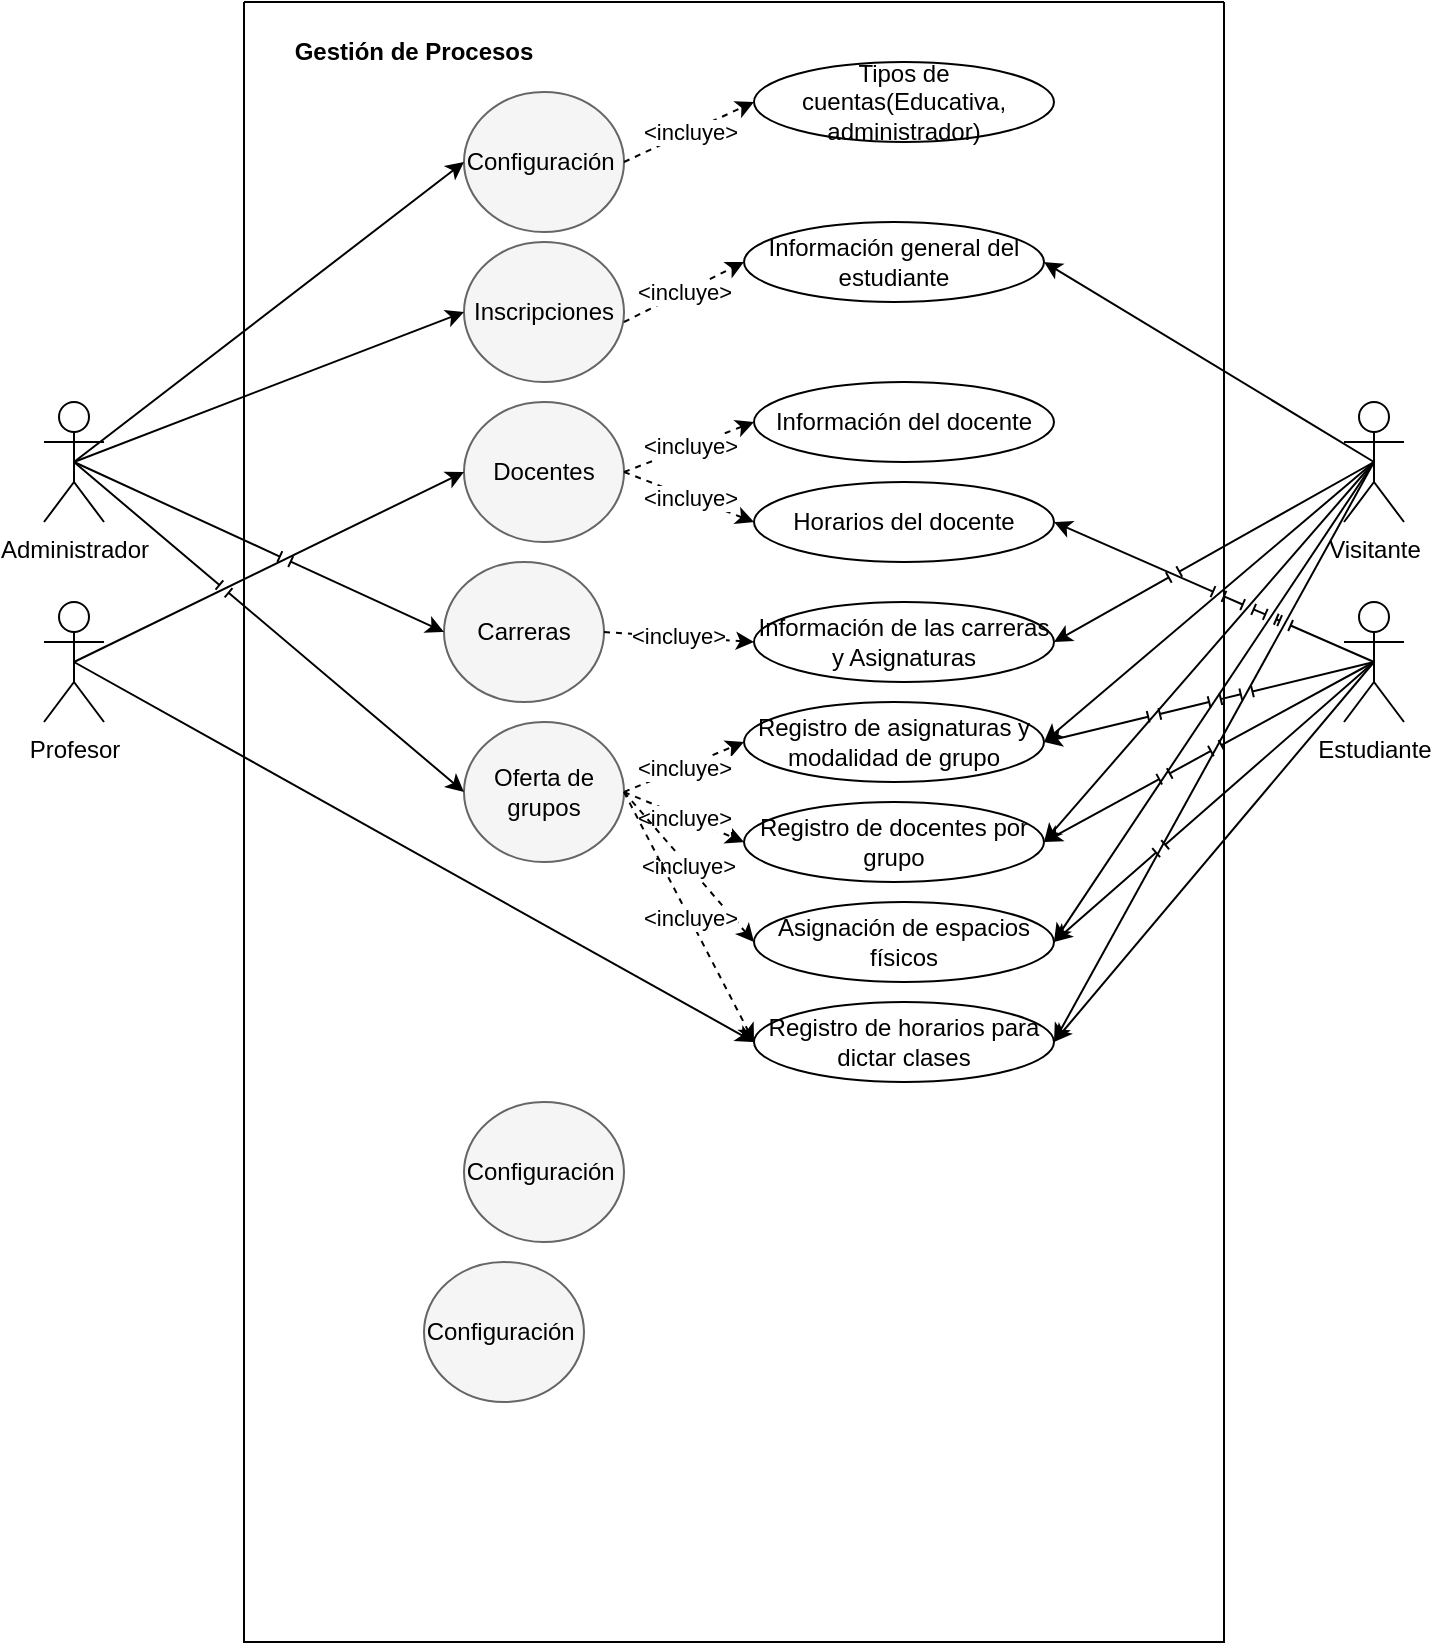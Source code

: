 <mxfile version="20.5.3" type="github">
  <diagram id="wk9G49RxcnoVOnsU51YZ" name="Ingenieria de software">
    <mxGraphModel dx="1085" dy="615" grid="1" gridSize="10" guides="1" tooltips="1" connect="1" arrows="1" fold="1" page="1" pageScale="1" pageWidth="827" pageHeight="1169" math="0" shadow="0">
      <root>
        <mxCell id="0" />
        <mxCell id="1" parent="0" />
        <mxCell id="nI-esKSOfCK_z1l074qF-1" value="" style="swimlane;startSize=0;" vertex="1" parent="1">
          <mxGeometry x="200" y="150" width="490" height="820" as="geometry" />
        </mxCell>
        <mxCell id="nI-esKSOfCK_z1l074qF-12" value="" style="ellipse;whiteSpace=wrap;html=1;fillColor=#f5f5f5;fontColor=#333333;strokeColor=#666666;" vertex="1" parent="nI-esKSOfCK_z1l074qF-1">
          <mxGeometry x="110" y="45" width="80" height="70" as="geometry" />
        </mxCell>
        <mxCell id="nI-esKSOfCK_z1l074qF-13" value="Configuración&amp;nbsp;" style="text;html=1;strokeColor=none;fillColor=none;align=center;verticalAlign=middle;whiteSpace=wrap;rounded=0;" vertex="1" parent="nI-esKSOfCK_z1l074qF-1">
          <mxGeometry x="120" y="65" width="60" height="30" as="geometry" />
        </mxCell>
        <mxCell id="nI-esKSOfCK_z1l074qF-19" value="Tipos de cuentas(Educativa, administrador)" style="ellipse;whiteSpace=wrap;html=1;" vertex="1" parent="nI-esKSOfCK_z1l074qF-1">
          <mxGeometry x="255" y="30" width="150" height="40" as="geometry" />
        </mxCell>
        <mxCell id="nI-esKSOfCK_z1l074qF-18" value="&amp;lt;incluye&amp;gt;" style="endArrow=classic;html=1;rounded=0;jumpStyle=line;horizontal=1;dashed=1;exitX=1;exitY=0.5;exitDx=0;exitDy=0;entryX=0;entryY=0.5;entryDx=0;entryDy=0;" edge="1" parent="nI-esKSOfCK_z1l074qF-1" source="nI-esKSOfCK_z1l074qF-12" target="nI-esKSOfCK_z1l074qF-19">
          <mxGeometry width="50" height="50" relative="1" as="geometry">
            <mxPoint x="215" y="330" as="sourcePoint" />
            <mxPoint x="265" y="280" as="targetPoint" />
          </mxGeometry>
        </mxCell>
        <mxCell id="nI-esKSOfCK_z1l074qF-22" value="" style="ellipse;whiteSpace=wrap;html=1;fillColor=#f5f5f5;fontColor=#333333;strokeColor=#666666;" vertex="1" parent="nI-esKSOfCK_z1l074qF-1">
          <mxGeometry x="110" y="120" width="80" height="70" as="geometry" />
        </mxCell>
        <mxCell id="nI-esKSOfCK_z1l074qF-23" value="Inscripciones" style="text;html=1;strokeColor=none;fillColor=none;align=center;verticalAlign=middle;whiteSpace=wrap;rounded=0;" vertex="1" parent="nI-esKSOfCK_z1l074qF-1">
          <mxGeometry x="120" y="140" width="60" height="30" as="geometry" />
        </mxCell>
        <mxCell id="nI-esKSOfCK_z1l074qF-24" value="" style="ellipse;whiteSpace=wrap;html=1;fillColor=#f5f5f5;fontColor=#333333;strokeColor=#666666;" vertex="1" parent="nI-esKSOfCK_z1l074qF-1">
          <mxGeometry x="100" y="280" width="80" height="70" as="geometry" />
        </mxCell>
        <mxCell id="nI-esKSOfCK_z1l074qF-25" value="Carreras" style="text;html=1;strokeColor=none;fillColor=none;align=center;verticalAlign=middle;whiteSpace=wrap;rounded=0;" vertex="1" parent="nI-esKSOfCK_z1l074qF-1">
          <mxGeometry x="110" y="300" width="60" height="30" as="geometry" />
        </mxCell>
        <mxCell id="nI-esKSOfCK_z1l074qF-28" value="" style="ellipse;whiteSpace=wrap;html=1;fillColor=#f5f5f5;fontColor=#333333;strokeColor=#666666;" vertex="1" parent="nI-esKSOfCK_z1l074qF-1">
          <mxGeometry x="110" y="200" width="80" height="70" as="geometry" />
        </mxCell>
        <mxCell id="nI-esKSOfCK_z1l074qF-29" value="Docentes" style="text;html=1;strokeColor=none;fillColor=none;align=center;verticalAlign=middle;whiteSpace=wrap;rounded=0;" vertex="1" parent="nI-esKSOfCK_z1l074qF-1">
          <mxGeometry x="120" y="220" width="60" height="30" as="geometry" />
        </mxCell>
        <mxCell id="nI-esKSOfCK_z1l074qF-31" value="Información general del estudiante" style="ellipse;whiteSpace=wrap;html=1;" vertex="1" parent="nI-esKSOfCK_z1l074qF-1">
          <mxGeometry x="250" y="110" width="150" height="40" as="geometry" />
        </mxCell>
        <mxCell id="nI-esKSOfCK_z1l074qF-32" value="&amp;lt;incluye&amp;gt;" style="endArrow=classic;html=1;rounded=0;jumpStyle=line;horizontal=1;dashed=1;exitX=1;exitY=0.5;exitDx=0;exitDy=0;entryX=0;entryY=0.5;entryDx=0;entryDy=0;" edge="1" parent="nI-esKSOfCK_z1l074qF-1" target="nI-esKSOfCK_z1l074qF-31">
          <mxGeometry width="50" height="50" relative="1" as="geometry">
            <mxPoint x="190" y="160" as="sourcePoint" />
            <mxPoint x="65" y="210" as="targetPoint" />
          </mxGeometry>
        </mxCell>
        <mxCell id="nI-esKSOfCK_z1l074qF-36" value="Información del docente&lt;span style=&quot;color: rgba(0, 0, 0, 0); font-family: monospace; font-size: 0px; text-align: start;&quot;&gt;%3CmxGraphModel%3E%3Croot%3E%3CmxCell%20id%3D%220%22%2F%3E%3CmxCell%20id%3D%221%22%20parent%3D%220%22%2F%3E%3CmxCell%20id%3D%222%22%20value%3D%22Tipos%20de%20cuentas(Educativa%2C%20administrador)%22%20style%3D%22ellipse%3BwhiteSpace%3Dwrap%3Bhtml%3D1%3B%22%20vertex%3D%221%22%20parent%3D%221%22%3E%3CmxGeometry%20x%3D%22420%22%20y%3D%22190%22%20width%3D%22150%22%20height%3D%2240%22%20as%3D%22geometry%22%2F%3E%3C%2FmxCell%3E%3CmxCell%20id%3D%223%22%20value%3D%22%26amp%3Blt%3Bincluye%26amp%3Bgt%3B%22%20style%3D%22endArrow%3Dclassic%3Bhtml%3D1%3Brounded%3D0%3BjumpStyle%3Dline%3Bhorizontal%3D1%3Bdashed%3D1%3BexitX%3D1%3BexitY%3D0.5%3BexitDx%3D0%3BexitDy%3D0%3BentryX%3D0%3BentryY%3D0.5%3BentryDx%3D0%3BentryDy%3D0%3B%22%20edge%3D%221%22%20target%3D%222%22%20parent%3D%221%22%3E%3CmxGeometry%20width%3D%2250%22%20height%3D%2250%22%20relative%3D%221%22%20as%3D%22geometry%22%3E%3CmxPoint%20x%3D%22355%22%20y%3D%22240%22%20as%3D%22sourcePoint%22%2F%3E%3CmxPoint%20x%3D%22230%22%20y%3D%22290%22%20as%3D%22targetPoint%22%2F%3E%3C%2FmxGeometry%3E%3C%2FmxCell%3E%3C%2Froot%3E%3C%2FmxGraphModel%3E&lt;/span&gt;" style="ellipse;whiteSpace=wrap;html=1;" vertex="1" parent="nI-esKSOfCK_z1l074qF-1">
          <mxGeometry x="255" y="190" width="150" height="40" as="geometry" />
        </mxCell>
        <mxCell id="nI-esKSOfCK_z1l074qF-37" value="&amp;lt;incluye&amp;gt;" style="endArrow=classic;html=1;rounded=0;jumpStyle=line;horizontal=1;dashed=1;exitX=1;exitY=0.5;exitDx=0;exitDy=0;entryX=0;entryY=0.5;entryDx=0;entryDy=0;" edge="1" parent="nI-esKSOfCK_z1l074qF-1" target="nI-esKSOfCK_z1l074qF-36" source="nI-esKSOfCK_z1l074qF-28">
          <mxGeometry width="50" height="50" relative="1" as="geometry">
            <mxPoint x="190" y="240" as="sourcePoint" />
            <mxPoint x="65" y="290" as="targetPoint" />
          </mxGeometry>
        </mxCell>
        <mxCell id="nI-esKSOfCK_z1l074qF-38" value="Horarios del docente" style="ellipse;whiteSpace=wrap;html=1;" vertex="1" parent="nI-esKSOfCK_z1l074qF-1">
          <mxGeometry x="255" y="240" width="150" height="40" as="geometry" />
        </mxCell>
        <mxCell id="nI-esKSOfCK_z1l074qF-39" value="&amp;lt;incluye&amp;gt;" style="endArrow=classic;html=1;rounded=0;jumpStyle=line;horizontal=1;dashed=1;exitX=1;exitY=0.5;exitDx=0;exitDy=0;entryX=0;entryY=0.5;entryDx=0;entryDy=0;" edge="1" parent="nI-esKSOfCK_z1l074qF-1" target="nI-esKSOfCK_z1l074qF-38" source="nI-esKSOfCK_z1l074qF-28">
          <mxGeometry width="50" height="50" relative="1" as="geometry">
            <mxPoint x="175" y="290" as="sourcePoint" />
            <mxPoint x="50" y="340" as="targetPoint" />
          </mxGeometry>
        </mxCell>
        <mxCell id="nI-esKSOfCK_z1l074qF-44" value="Información de las carreras&lt;br&gt;y Asignaturas" style="ellipse;whiteSpace=wrap;html=1;" vertex="1" parent="nI-esKSOfCK_z1l074qF-1">
          <mxGeometry x="255" y="300" width="150" height="40" as="geometry" />
        </mxCell>
        <mxCell id="nI-esKSOfCK_z1l074qF-45" value="&amp;lt;incluye&amp;gt;" style="endArrow=classic;html=1;rounded=0;jumpStyle=line;horizontal=1;dashed=1;exitX=1;exitY=0.5;exitDx=0;exitDy=0;entryX=0;entryY=0.5;entryDx=0;entryDy=0;" edge="1" parent="nI-esKSOfCK_z1l074qF-1" target="nI-esKSOfCK_z1l074qF-44" source="nI-esKSOfCK_z1l074qF-24">
          <mxGeometry width="50" height="50" relative="1" as="geometry">
            <mxPoint x="190" y="345" as="sourcePoint" />
            <mxPoint x="-135" y="250" as="targetPoint" />
          </mxGeometry>
        </mxCell>
        <mxCell id="nI-esKSOfCK_z1l074qF-55" value="" style="ellipse;whiteSpace=wrap;html=1;fillColor=#f5f5f5;fontColor=#333333;strokeColor=#666666;" vertex="1" parent="nI-esKSOfCK_z1l074qF-1">
          <mxGeometry x="110" y="360" width="80" height="70" as="geometry" />
        </mxCell>
        <mxCell id="nI-esKSOfCK_z1l074qF-56" value="Oferta de grupos" style="text;html=1;strokeColor=none;fillColor=none;align=center;verticalAlign=middle;whiteSpace=wrap;rounded=0;" vertex="1" parent="nI-esKSOfCK_z1l074qF-1">
          <mxGeometry x="120" y="380" width="60" height="30" as="geometry" />
        </mxCell>
        <mxCell id="nI-esKSOfCK_z1l074qF-61" value="Registro de asignaturas y modalidad de grupo" style="ellipse;whiteSpace=wrap;html=1;" vertex="1" parent="nI-esKSOfCK_z1l074qF-1">
          <mxGeometry x="250" y="350" width="150" height="40" as="geometry" />
        </mxCell>
        <mxCell id="nI-esKSOfCK_z1l074qF-62" value="&amp;lt;incluye&amp;gt;" style="endArrow=classic;html=1;rounded=0;jumpStyle=line;horizontal=1;dashed=1;exitX=1;exitY=0.5;exitDx=0;exitDy=0;entryX=0;entryY=0.5;entryDx=0;entryDy=0;" edge="1" parent="nI-esKSOfCK_z1l074qF-1" target="nI-esKSOfCK_z1l074qF-61" source="nI-esKSOfCK_z1l074qF-55">
          <mxGeometry width="50" height="50" relative="1" as="geometry">
            <mxPoint x="200" y="425" as="sourcePoint" />
            <mxPoint x="-125" y="330" as="targetPoint" />
          </mxGeometry>
        </mxCell>
        <mxCell id="nI-esKSOfCK_z1l074qF-63" value="Registro de docentes por grupo" style="ellipse;whiteSpace=wrap;html=1;" vertex="1" parent="nI-esKSOfCK_z1l074qF-1">
          <mxGeometry x="250" y="400" width="150" height="40" as="geometry" />
        </mxCell>
        <mxCell id="nI-esKSOfCK_z1l074qF-64" value="&amp;lt;incluye&amp;gt;" style="endArrow=classic;html=1;rounded=0;jumpStyle=line;horizontal=1;dashed=1;exitX=1;exitY=0.5;exitDx=0;exitDy=0;entryX=0;entryY=0.5;entryDx=0;entryDy=0;" edge="1" parent="nI-esKSOfCK_z1l074qF-1" target="nI-esKSOfCK_z1l074qF-63" source="nI-esKSOfCK_z1l074qF-55">
          <mxGeometry width="50" height="50" relative="1" as="geometry">
            <mxPoint x="200" y="425" as="sourcePoint" />
            <mxPoint x="-140" y="380" as="targetPoint" />
          </mxGeometry>
        </mxCell>
        <mxCell id="nI-esKSOfCK_z1l074qF-65" value="Asignación de espacios físicos" style="ellipse;whiteSpace=wrap;html=1;" vertex="1" parent="nI-esKSOfCK_z1l074qF-1">
          <mxGeometry x="255" y="450" width="150" height="40" as="geometry" />
        </mxCell>
        <mxCell id="nI-esKSOfCK_z1l074qF-66" value="&amp;lt;incluye&amp;gt;" style="endArrow=classic;html=1;rounded=0;jumpStyle=line;horizontal=1;dashed=1;entryX=0;entryY=0.5;entryDx=0;entryDy=0;exitX=1;exitY=0.5;exitDx=0;exitDy=0;" edge="1" parent="nI-esKSOfCK_z1l074qF-1" target="nI-esKSOfCK_z1l074qF-65" source="nI-esKSOfCK_z1l074qF-55">
          <mxGeometry width="50" height="50" relative="1" as="geometry">
            <mxPoint x="200" y="410" as="sourcePoint" />
            <mxPoint x="-145" y="410" as="targetPoint" />
          </mxGeometry>
        </mxCell>
        <mxCell id="nI-esKSOfCK_z1l074qF-67" value="Registro de horarios para dictar clases" style="ellipse;whiteSpace=wrap;html=1;" vertex="1" parent="nI-esKSOfCK_z1l074qF-1">
          <mxGeometry x="255" y="500" width="150" height="40" as="geometry" />
        </mxCell>
        <mxCell id="nI-esKSOfCK_z1l074qF-68" value="&amp;lt;incluye&amp;gt;" style="endArrow=classic;html=1;rounded=0;jumpStyle=line;horizontal=1;dashed=1;exitX=1;exitY=0.5;exitDx=0;exitDy=0;entryX=0;entryY=0.5;entryDx=0;entryDy=0;" edge="1" parent="nI-esKSOfCK_z1l074qF-1" target="nI-esKSOfCK_z1l074qF-67" source="nI-esKSOfCK_z1l074qF-55">
          <mxGeometry width="50" height="50" relative="1" as="geometry">
            <mxPoint x="180" y="505" as="sourcePoint" />
            <mxPoint x="-160" y="460" as="targetPoint" />
          </mxGeometry>
        </mxCell>
        <mxCell id="nI-esKSOfCK_z1l074qF-11" value="&lt;b&gt;Gestión de Procesos&lt;/b&gt;" style="text;html=1;strokeColor=none;fillColor=none;align=center;verticalAlign=middle;whiteSpace=wrap;rounded=0;" vertex="1" parent="nI-esKSOfCK_z1l074qF-1">
          <mxGeometry x="20" y="10" width="130" height="30" as="geometry" />
        </mxCell>
        <mxCell id="nI-esKSOfCK_z1l074qF-26" value="" style="ellipse;whiteSpace=wrap;html=1;fillColor=#f5f5f5;fontColor=#333333;strokeColor=#666666;" vertex="1" parent="nI-esKSOfCK_z1l074qF-1">
          <mxGeometry x="90" y="630" width="80" height="70" as="geometry" />
        </mxCell>
        <mxCell id="nI-esKSOfCK_z1l074qF-27" value="Configuración&amp;nbsp;" style="text;html=1;strokeColor=none;fillColor=none;align=center;verticalAlign=middle;whiteSpace=wrap;rounded=0;" vertex="1" parent="nI-esKSOfCK_z1l074qF-1">
          <mxGeometry x="100" y="650" width="60" height="30" as="geometry" />
        </mxCell>
        <mxCell id="nI-esKSOfCK_z1l074qF-57" value="" style="ellipse;whiteSpace=wrap;html=1;fillColor=#f5f5f5;fontColor=#333333;strokeColor=#666666;" vertex="1" parent="nI-esKSOfCK_z1l074qF-1">
          <mxGeometry x="110" y="550" width="80" height="70" as="geometry" />
        </mxCell>
        <mxCell id="nI-esKSOfCK_z1l074qF-58" value="Configuración&amp;nbsp;" style="text;html=1;strokeColor=none;fillColor=none;align=center;verticalAlign=middle;whiteSpace=wrap;rounded=0;" vertex="1" parent="nI-esKSOfCK_z1l074qF-1">
          <mxGeometry x="120" y="570" width="60" height="30" as="geometry" />
        </mxCell>
        <mxCell id="nI-esKSOfCK_z1l074qF-2" value="Administrador" style="shape=umlActor;verticalLabelPosition=bottom;verticalAlign=top;html=1;outlineConnect=0;" vertex="1" parent="1">
          <mxGeometry x="100" y="350" width="30" height="60" as="geometry" />
        </mxCell>
        <mxCell id="nI-esKSOfCK_z1l074qF-79" style="edgeStyle=none;rounded=0;jumpStyle=line;orthogonalLoop=1;jettySize=auto;html=1;exitX=0.5;exitY=0.5;exitDx=0;exitDy=0;exitPerimeter=0;entryX=0;entryY=0.5;entryDx=0;entryDy=0;" edge="1" parent="1" source="nI-esKSOfCK_z1l074qF-3" target="nI-esKSOfCK_z1l074qF-67">
          <mxGeometry relative="1" as="geometry" />
        </mxCell>
        <mxCell id="nI-esKSOfCK_z1l074qF-3" value="Profesor" style="shape=umlActor;verticalLabelPosition=bottom;verticalAlign=top;html=1;outlineConnect=0;" vertex="1" parent="1">
          <mxGeometry x="100" y="450" width="30" height="60" as="geometry" />
        </mxCell>
        <mxCell id="nI-esKSOfCK_z1l074qF-75" style="edgeStyle=none;rounded=0;jumpStyle=line;orthogonalLoop=1;jettySize=auto;html=1;exitX=0.5;exitY=0.5;exitDx=0;exitDy=0;exitPerimeter=0;entryX=1;entryY=0.5;entryDx=0;entryDy=0;" edge="1" parent="1" source="nI-esKSOfCK_z1l074qF-4" target="nI-esKSOfCK_z1l074qF-61">
          <mxGeometry relative="1" as="geometry" />
        </mxCell>
        <mxCell id="nI-esKSOfCK_z1l074qF-76" style="edgeStyle=none;rounded=0;jumpStyle=line;orthogonalLoop=1;jettySize=auto;html=1;exitX=0.5;exitY=0.5;exitDx=0;exitDy=0;exitPerimeter=0;entryX=1;entryY=0.5;entryDx=0;entryDy=0;" edge="1" parent="1" source="nI-esKSOfCK_z1l074qF-4" target="nI-esKSOfCK_z1l074qF-63">
          <mxGeometry relative="1" as="geometry" />
        </mxCell>
        <mxCell id="nI-esKSOfCK_z1l074qF-77" style="edgeStyle=none;rounded=0;jumpStyle=line;orthogonalLoop=1;jettySize=auto;html=1;exitX=0.5;exitY=0.5;exitDx=0;exitDy=0;exitPerimeter=0;entryX=1;entryY=0.5;entryDx=0;entryDy=0;" edge="1" parent="1" source="nI-esKSOfCK_z1l074qF-4" target="nI-esKSOfCK_z1l074qF-65">
          <mxGeometry relative="1" as="geometry" />
        </mxCell>
        <mxCell id="nI-esKSOfCK_z1l074qF-78" style="edgeStyle=none;rounded=0;jumpStyle=line;orthogonalLoop=1;jettySize=auto;html=1;exitX=0.5;exitY=0.5;exitDx=0;exitDy=0;exitPerimeter=0;entryX=1;entryY=0.5;entryDx=0;entryDy=0;" edge="1" parent="1" source="nI-esKSOfCK_z1l074qF-4" target="nI-esKSOfCK_z1l074qF-67">
          <mxGeometry relative="1" as="geometry" />
        </mxCell>
        <mxCell id="nI-esKSOfCK_z1l074qF-4" value="Visitante" style="shape=umlActor;verticalLabelPosition=bottom;verticalAlign=top;html=1;outlineConnect=0;" vertex="1" parent="1">
          <mxGeometry x="750" y="350" width="30" height="60" as="geometry" />
        </mxCell>
        <mxCell id="nI-esKSOfCK_z1l074qF-70" style="rounded=0;jumpStyle=line;orthogonalLoop=1;jettySize=auto;html=1;exitX=0.5;exitY=0.5;exitDx=0;exitDy=0;exitPerimeter=0;entryX=1;entryY=0.5;entryDx=0;entryDy=0;" edge="1" parent="1" source="nI-esKSOfCK_z1l074qF-5" target="nI-esKSOfCK_z1l074qF-61">
          <mxGeometry relative="1" as="geometry" />
        </mxCell>
        <mxCell id="nI-esKSOfCK_z1l074qF-71" style="edgeStyle=none;rounded=0;jumpStyle=line;orthogonalLoop=1;jettySize=auto;html=1;exitX=0.5;exitY=0.5;exitDx=0;exitDy=0;exitPerimeter=0;entryX=1;entryY=0.5;entryDx=0;entryDy=0;" edge="1" parent="1" source="nI-esKSOfCK_z1l074qF-5" target="nI-esKSOfCK_z1l074qF-63">
          <mxGeometry relative="1" as="geometry" />
        </mxCell>
        <mxCell id="nI-esKSOfCK_z1l074qF-73" style="edgeStyle=none;rounded=0;jumpStyle=line;orthogonalLoop=1;jettySize=auto;html=1;exitX=0.5;exitY=0.5;exitDx=0;exitDy=0;exitPerimeter=0;entryX=1;entryY=0.5;entryDx=0;entryDy=0;" edge="1" parent="1" source="nI-esKSOfCK_z1l074qF-5" target="nI-esKSOfCK_z1l074qF-65">
          <mxGeometry relative="1" as="geometry" />
        </mxCell>
        <mxCell id="nI-esKSOfCK_z1l074qF-74" style="edgeStyle=none;rounded=0;jumpStyle=line;orthogonalLoop=1;jettySize=auto;html=1;exitX=0.5;exitY=0.5;exitDx=0;exitDy=0;exitPerimeter=0;entryX=1;entryY=0.5;entryDx=0;entryDy=0;" edge="1" parent="1" source="nI-esKSOfCK_z1l074qF-5" target="nI-esKSOfCK_z1l074qF-67">
          <mxGeometry relative="1" as="geometry" />
        </mxCell>
        <mxCell id="nI-esKSOfCK_z1l074qF-5" value="Estudiante" style="shape=umlActor;verticalLabelPosition=bottom;verticalAlign=top;html=1;outlineConnect=0;" vertex="1" parent="1">
          <mxGeometry x="750" y="450" width="30" height="60" as="geometry" />
        </mxCell>
        <mxCell id="nI-esKSOfCK_z1l074qF-14" value="" style="endArrow=classic;html=1;rounded=0;exitX=0.5;exitY=0.5;exitDx=0;exitDy=0;exitPerimeter=0;entryX=0;entryY=0.5;entryDx=0;entryDy=0;" edge="1" parent="1" source="nI-esKSOfCK_z1l074qF-2" target="nI-esKSOfCK_z1l074qF-12">
          <mxGeometry width="50" height="50" relative="1" as="geometry">
            <mxPoint x="380" y="490" as="sourcePoint" />
            <mxPoint x="430" y="440" as="targetPoint" />
          </mxGeometry>
        </mxCell>
        <mxCell id="nI-esKSOfCK_z1l074qF-30" value="" style="endArrow=classic;html=1;rounded=0;entryX=0;entryY=0.5;entryDx=0;entryDy=0;exitX=0.5;exitY=0.5;exitDx=0;exitDy=0;exitPerimeter=0;" edge="1" parent="1" source="nI-esKSOfCK_z1l074qF-2" target="nI-esKSOfCK_z1l074qF-22">
          <mxGeometry width="50" height="50" relative="1" as="geometry">
            <mxPoint x="300" y="380" as="sourcePoint" />
            <mxPoint x="475" y="370" as="targetPoint" />
          </mxGeometry>
        </mxCell>
        <mxCell id="nI-esKSOfCK_z1l074qF-40" value="" style="endArrow=classic;html=1;rounded=0;jumpStyle=line;entryX=1;entryY=0.5;entryDx=0;entryDy=0;exitX=0.5;exitY=0.5;exitDx=0;exitDy=0;exitPerimeter=0;" edge="1" parent="1" source="nI-esKSOfCK_z1l074qF-5" target="nI-esKSOfCK_z1l074qF-38">
          <mxGeometry width="50" height="50" relative="1" as="geometry">
            <mxPoint x="580" y="550" as="sourcePoint" />
            <mxPoint x="630" y="500" as="targetPoint" />
          </mxGeometry>
        </mxCell>
        <mxCell id="nI-esKSOfCK_z1l074qF-42" value="" style="endArrow=classic;html=1;rounded=0;jumpStyle=line;exitX=0.5;exitY=0.5;exitDx=0;exitDy=0;exitPerimeter=0;entryX=0;entryY=0.5;entryDx=0;entryDy=0;" edge="1" parent="1" source="nI-esKSOfCK_z1l074qF-3" target="nI-esKSOfCK_z1l074qF-28">
          <mxGeometry width="50" height="50" relative="1" as="geometry">
            <mxPoint x="260" y="580" as="sourcePoint" />
            <mxPoint x="310" y="530" as="targetPoint" />
          </mxGeometry>
        </mxCell>
        <mxCell id="nI-esKSOfCK_z1l074qF-48" value="" style="endArrow=classic;html=1;rounded=0;jumpStyle=line;entryX=1;entryY=0.5;entryDx=0;entryDy=0;exitX=0.5;exitY=0.5;exitDx=0;exitDy=0;exitPerimeter=0;" edge="1" parent="1" source="nI-esKSOfCK_z1l074qF-4" target="nI-esKSOfCK_z1l074qF-31">
          <mxGeometry width="50" height="50" relative="1" as="geometry">
            <mxPoint x="605" y="330" as="sourcePoint" />
            <mxPoint x="655" y="280" as="targetPoint" />
          </mxGeometry>
        </mxCell>
        <mxCell id="nI-esKSOfCK_z1l074qF-49" value="" style="endArrow=classic;html=1;rounded=0;jumpStyle=line;entryX=1;entryY=0.5;entryDx=0;entryDy=0;exitX=0.5;exitY=0.5;exitDx=0;exitDy=0;exitPerimeter=0;" edge="1" parent="1" source="nI-esKSOfCK_z1l074qF-4" target="nI-esKSOfCK_z1l074qF-44">
          <mxGeometry width="50" height="50" relative="1" as="geometry">
            <mxPoint x="600" y="560" as="sourcePoint" />
            <mxPoint x="650" y="510" as="targetPoint" />
          </mxGeometry>
        </mxCell>
        <mxCell id="nI-esKSOfCK_z1l074qF-52" value="" style="endArrow=classic;html=1;rounded=0;jumpStyle=line;exitX=0.5;exitY=0.5;exitDx=0;exitDy=0;exitPerimeter=0;entryX=0;entryY=0.5;entryDx=0;entryDy=0;" edge="1" parent="1" source="nI-esKSOfCK_z1l074qF-2" target="nI-esKSOfCK_z1l074qF-24">
          <mxGeometry width="50" height="50" relative="1" as="geometry">
            <mxPoint x="410" y="470" as="sourcePoint" />
            <mxPoint x="460" y="420" as="targetPoint" />
          </mxGeometry>
        </mxCell>
        <mxCell id="nI-esKSOfCK_z1l074qF-69" value="" style="endArrow=classic;html=1;rounded=0;jumpStyle=line;exitX=0.5;exitY=0.5;exitDx=0;exitDy=0;exitPerimeter=0;entryX=0;entryY=0.5;entryDx=0;entryDy=0;" edge="1" parent="1" source="nI-esKSOfCK_z1l074qF-2" target="nI-esKSOfCK_z1l074qF-55">
          <mxGeometry width="50" height="50" relative="1" as="geometry">
            <mxPoint x="410" y="520" as="sourcePoint" />
            <mxPoint x="460" y="470" as="targetPoint" />
          </mxGeometry>
        </mxCell>
      </root>
    </mxGraphModel>
  </diagram>
</mxfile>

